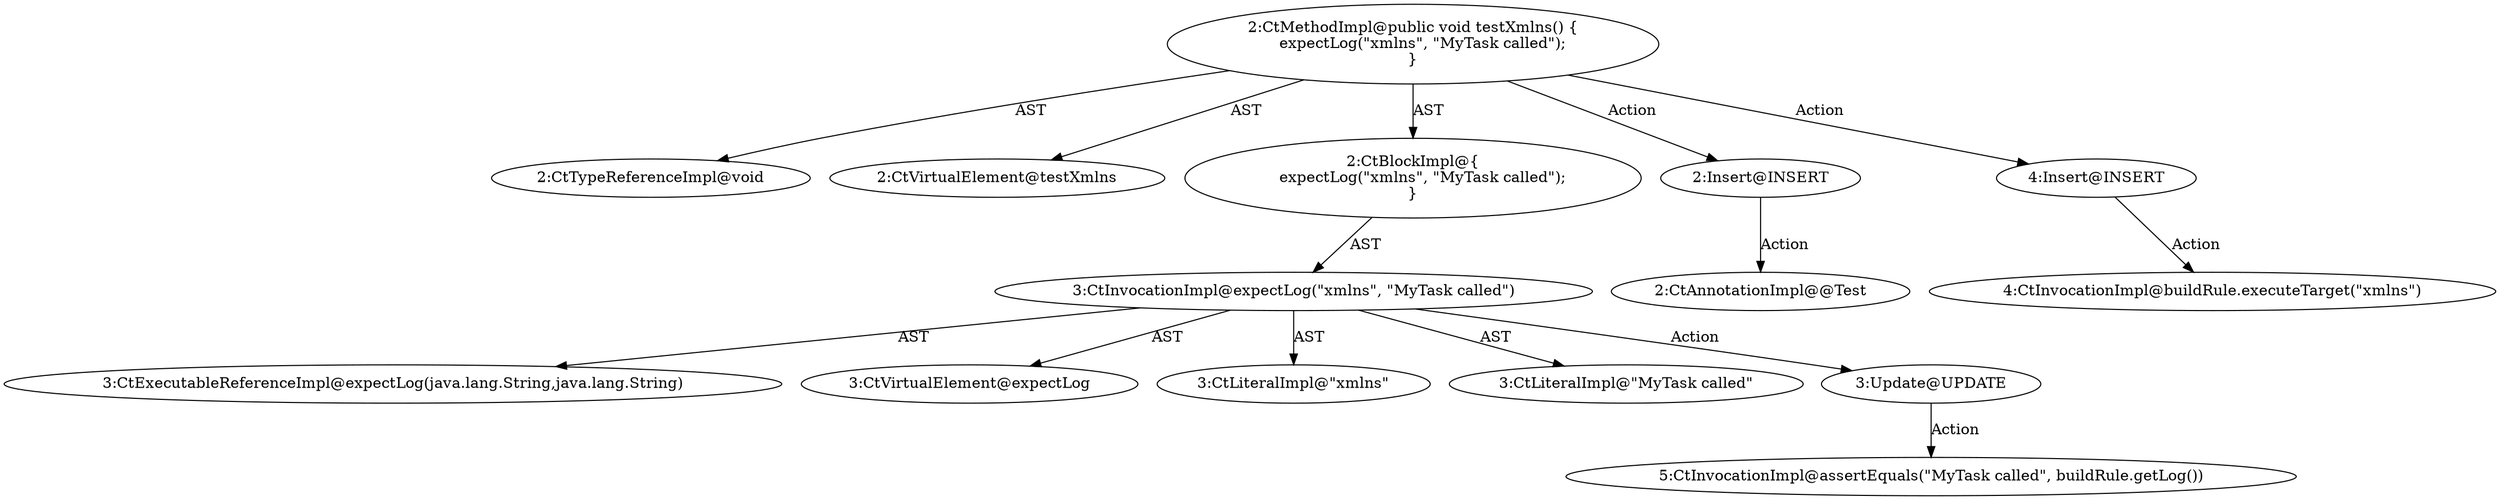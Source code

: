 digraph "testXmlns#?" {
0 [label="2:CtTypeReferenceImpl@void" shape=ellipse]
1 [label="2:CtVirtualElement@testXmlns" shape=ellipse]
2 [label="3:CtExecutableReferenceImpl@expectLog(java.lang.String,java.lang.String)" shape=ellipse]
3 [label="3:CtVirtualElement@expectLog" shape=ellipse]
4 [label="3:CtLiteralImpl@\"xmlns\"" shape=ellipse]
5 [label="3:CtLiteralImpl@\"MyTask called\"" shape=ellipse]
6 [label="3:CtInvocationImpl@expectLog(\"xmlns\", \"MyTask called\")" shape=ellipse]
7 [label="2:CtBlockImpl@\{
    expectLog(\"xmlns\", \"MyTask called\");
\}" shape=ellipse]
8 [label="2:CtMethodImpl@public void testXmlns() \{
    expectLog(\"xmlns\", \"MyTask called\");
\}" shape=ellipse]
9 [label="3:Update@UPDATE" shape=ellipse]
10 [label="5:CtInvocationImpl@assertEquals(\"MyTask called\", buildRule.getLog())" shape=ellipse]
11 [label="2:Insert@INSERT" shape=ellipse]
12 [label="2:CtAnnotationImpl@@Test" shape=ellipse]
13 [label="4:Insert@INSERT" shape=ellipse]
14 [label="4:CtInvocationImpl@buildRule.executeTarget(\"xmlns\")" shape=ellipse]
6 -> 3 [label="AST"];
6 -> 2 [label="AST"];
6 -> 4 [label="AST"];
6 -> 5 [label="AST"];
6 -> 9 [label="Action"];
7 -> 6 [label="AST"];
8 -> 1 [label="AST"];
8 -> 0 [label="AST"];
8 -> 7 [label="AST"];
8 -> 11 [label="Action"];
8 -> 13 [label="Action"];
9 -> 10 [label="Action"];
11 -> 12 [label="Action"];
13 -> 14 [label="Action"];
}
